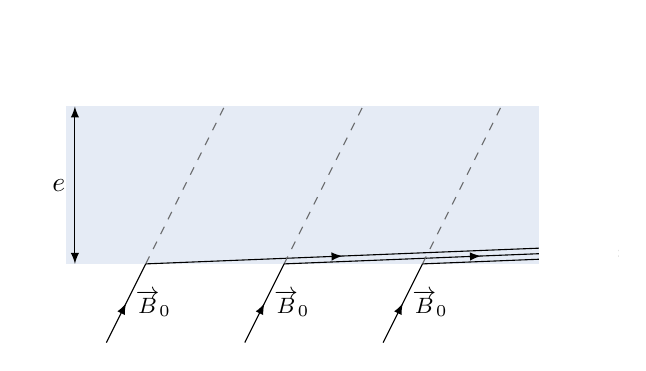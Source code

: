 \begin{tikzpicture}[>=latex, % option for nice arrows
  mark coordinate/.style={inner sep=0pt,outer sep=0pt,minimum size=3pt,
    fill=black,circle}]
  \usetikzlibrary{decorations.markings}
  \sf
  \definecolor{red}{RGB}{221,42,43}
  \definecolor{green}{RGB}{105,182,40}
  \definecolor{blue}{RGB}{0,51,153}
  \definecolor{orange}{RGB}{192,128,64}
  \definecolor{gray}{RGB}{107,108,110}

  \clip (-0.5,-2) rectangle (7,2);

  \draw[fill=blue!10, blue!10] (0,-1) rectangle (6,1);
  \draw[<->] (0.1,-1) -- (0.1,1) node[midway, left] {$e$};
  \begin{scope}[decoration={
        markings,
        mark=at position 0.5 with {\arrow{>}}}]
    \foreach \x in {0,...,2}{
      \draw[postaction={decorate},xshift=50pt*\x] (0.5,-2) -- (1,-1) node[midway, right] {\footnotesize$\overrightarrow{B}_0$};
      \draw[xshift=50pt*\x, dashed, gray] (1,-1) -- (2,1);
      \draw[postaction={decorate},xshift=50pt*\x] (1,-1) -- (6,-0.8);
    }
  \end{scope}
  \draw[fill=white, white] (6,-1) rectangle (12,1);

\end{tikzpicture}
